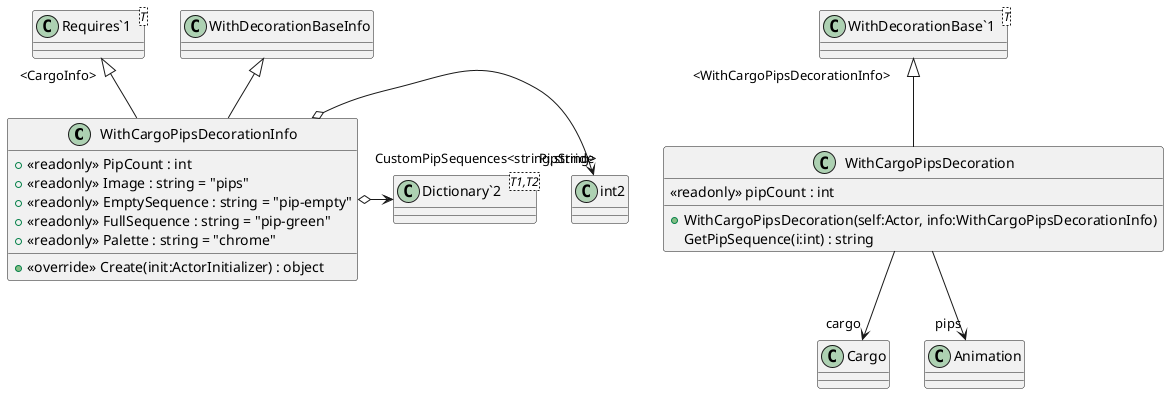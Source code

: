 @startuml
class WithCargoPipsDecorationInfo {
    + <<readonly>> PipCount : int
    + <<readonly>> Image : string = "pips"
    + <<readonly>> EmptySequence : string = "pip-empty"
    + <<readonly>> FullSequence : string = "pip-green"
    + <<readonly>> Palette : string = "chrome"
    + <<override>> Create(init:ActorInitializer) : object
}
class WithCargoPipsDecoration {
    <<readonly>> pipCount : int
    + WithCargoPipsDecoration(self:Actor, info:WithCargoPipsDecorationInfo)
    GetPipSequence(i:int) : string
}
class "Requires`1"<T> {
}
class "Dictionary`2"<T1,T2> {
}
class "WithDecorationBase`1"<T> {
}
WithDecorationBaseInfo <|-- WithCargoPipsDecorationInfo
"Requires`1" "<CargoInfo>" <|-- WithCargoPipsDecorationInfo
WithCargoPipsDecorationInfo o-> "PipStride" int2
WithCargoPipsDecorationInfo o-> "CustomPipSequences<string,string>" "Dictionary`2"
"WithDecorationBase`1" "<WithCargoPipsDecorationInfo>" <|-- WithCargoPipsDecoration
WithCargoPipsDecoration --> "cargo" Cargo
WithCargoPipsDecoration --> "pips" Animation
@enduml
